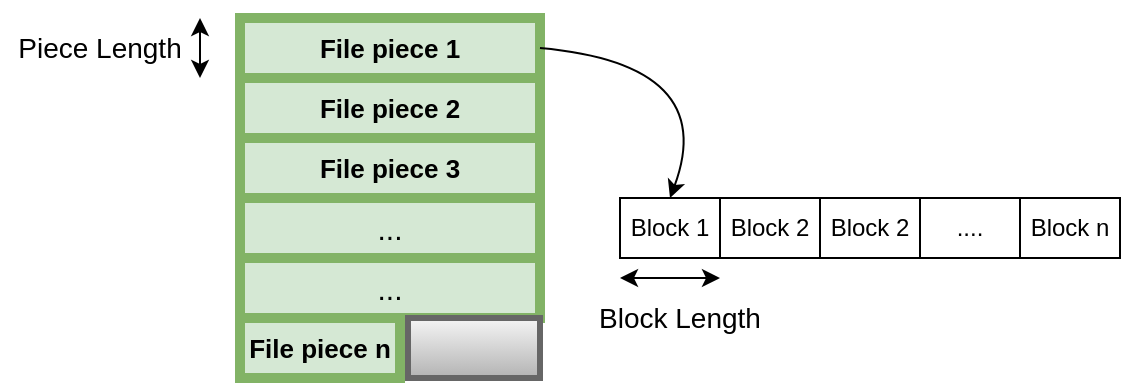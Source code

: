 <mxfile version="13.8.0" type="device"><diagram id="I8R7CldwMvIyWin6sGUe" name="Page-1"><mxGraphModel dx="803" dy="462" grid="1" gridSize="10" guides="1" tooltips="1" connect="1" arrows="1" fold="1" page="1" pageScale="1" pageWidth="827" pageHeight="1169" math="0" shadow="0"><root><mxCell id="0"/><mxCell id="1" parent="0"/><mxCell id="L0VEJmuKKMeO9KGtCfoK-3" value="&lt;b style=&quot;font-size: 13px&quot;&gt;File piece 2&lt;/b&gt;" style="rounded=0;whiteSpace=wrap;html=1;fillColor=#d5e8d4;strokeColor=#82b366;strokeWidth=5;" vertex="1" parent="1"><mxGeometry x="210" y="180" width="150" height="30" as="geometry"/></mxCell><mxCell id="L0VEJmuKKMeO9KGtCfoK-5" value="&lt;font size=&quot;1&quot;&gt;&lt;b style=&quot;font-size: 13px&quot;&gt;File piece 1&lt;/b&gt;&lt;/font&gt;" style="rounded=0;whiteSpace=wrap;html=1;fillColor=#d5e8d4;strokeColor=#82b366;strokeWidth=5;" vertex="1" parent="1"><mxGeometry x="210" y="150" width="150" height="30" as="geometry"/></mxCell><mxCell id="L0VEJmuKKMeO9KGtCfoK-6" value="&lt;b style=&quot;font-size: 13px&quot;&gt;File piece 3&lt;/b&gt;" style="rounded=0;whiteSpace=wrap;html=1;fillColor=#d5e8d4;strokeColor=#82b366;strokeWidth=5;" vertex="1" parent="1"><mxGeometry x="210" y="210" width="150" height="30" as="geometry"/></mxCell><mxCell id="L0VEJmuKKMeO9KGtCfoK-7" value="&lt;font style=&quot;font-size: 15px&quot;&gt;...&lt;/font&gt;" style="rounded=0;whiteSpace=wrap;html=1;fillColor=#d5e8d4;strokeColor=#82b366;strokeWidth=5;" vertex="1" parent="1"><mxGeometry x="210" y="240" width="150" height="30" as="geometry"/></mxCell><mxCell id="L0VEJmuKKMeO9KGtCfoK-8" value="&lt;font style=&quot;font-size: 15px&quot;&gt;...&lt;/font&gt;" style="rounded=0;whiteSpace=wrap;html=1;fillColor=#d5e8d4;strokeColor=#82b366;strokeWidth=5;" vertex="1" parent="1"><mxGeometry x="210" y="270" width="150" height="30" as="geometry"/></mxCell><mxCell id="L0VEJmuKKMeO9KGtCfoK-9" value="&lt;b style=&quot;font-size: 13px&quot;&gt;File piece n&lt;/b&gt;" style="rounded=0;whiteSpace=wrap;html=1;fillColor=#d5e8d4;strokeColor=#82b366;strokeWidth=5;" vertex="1" parent="1"><mxGeometry x="210" y="300" width="80" height="30" as="geometry"/></mxCell><mxCell id="L0VEJmuKKMeO9KGtCfoK-14" value="Block 1" style="rounded=0;whiteSpace=wrap;html=1;strokeWidth=1;" vertex="1" parent="1"><mxGeometry x="400" y="240" width="50" height="30" as="geometry"/></mxCell><mxCell id="L0VEJmuKKMeO9KGtCfoK-15" value="Block 2" style="rounded=0;whiteSpace=wrap;html=1;strokeWidth=1;" vertex="1" parent="1"><mxGeometry x="450" y="240" width="50" height="30" as="geometry"/></mxCell><mxCell id="L0VEJmuKKMeO9KGtCfoK-16" value="Block 2" style="rounded=0;whiteSpace=wrap;html=1;strokeWidth=1;" vertex="1" parent="1"><mxGeometry x="500" y="240" width="50" height="30" as="geometry"/></mxCell><mxCell id="L0VEJmuKKMeO9KGtCfoK-17" value="" style="curved=1;endArrow=classic;html=1;entryX=0.5;entryY=0;entryDx=0;entryDy=0;" edge="1" parent="1" target="L0VEJmuKKMeO9KGtCfoK-14"><mxGeometry width="50" height="50" relative="1" as="geometry"><mxPoint x="360" y="165" as="sourcePoint"/><mxPoint x="580" y="220" as="targetPoint"/><Array as="points"><mxPoint x="450" y="173"/></Array></mxGeometry></mxCell><mxCell id="L0VEJmuKKMeO9KGtCfoK-18" value="...." style="rounded=0;whiteSpace=wrap;html=1;strokeWidth=1;" vertex="1" parent="1"><mxGeometry x="550" y="240" width="50" height="30" as="geometry"/></mxCell><mxCell id="L0VEJmuKKMeO9KGtCfoK-19" value="Block n" style="rounded=0;whiteSpace=wrap;html=1;strokeWidth=1;" vertex="1" parent="1"><mxGeometry x="600" y="240" width="50" height="30" as="geometry"/></mxCell><mxCell id="L0VEJmuKKMeO9KGtCfoK-20" value="" style="endArrow=classic;startArrow=classic;html=1;" edge="1" parent="1"><mxGeometry width="50" height="50" relative="1" as="geometry"><mxPoint x="190" y="180" as="sourcePoint"/><mxPoint x="190" y="150" as="targetPoint"/></mxGeometry></mxCell><mxCell id="L0VEJmuKKMeO9KGtCfoK-21" value="&lt;font style=&quot;font-size: 14px&quot;&gt;Piece Length&lt;/font&gt;" style="text;html=1;strokeColor=none;fillColor=none;align=center;verticalAlign=middle;whiteSpace=wrap;rounded=0;" vertex="1" parent="1"><mxGeometry x="90" y="155" width="100" height="20" as="geometry"/></mxCell><mxCell id="L0VEJmuKKMeO9KGtCfoK-22" value="" style="endArrow=classic;startArrow=classic;html=1;" edge="1" parent="1"><mxGeometry width="50" height="50" relative="1" as="geometry"><mxPoint x="400" y="280" as="sourcePoint"/><mxPoint x="450" y="280" as="targetPoint"/></mxGeometry></mxCell><mxCell id="L0VEJmuKKMeO9KGtCfoK-23" value="&lt;font style=&quot;font-size: 14px&quot;&gt;Block Length&lt;/font&gt;" style="text;html=1;strokeColor=none;fillColor=none;align=center;verticalAlign=middle;whiteSpace=wrap;rounded=0;" vertex="1" parent="1"><mxGeometry x="380" y="290" width="100" height="20" as="geometry"/></mxCell><mxCell id="L0VEJmuKKMeO9KGtCfoK-24" value="" style="rounded=0;whiteSpace=wrap;html=1;strokeWidth=3;fillColor=#f5f5f5;strokeColor=#666666;gradientColor=#b3b3b3;" vertex="1" parent="1"><mxGeometry x="294" y="300" width="66" height="30" as="geometry"/></mxCell></root></mxGraphModel></diagram></mxfile>